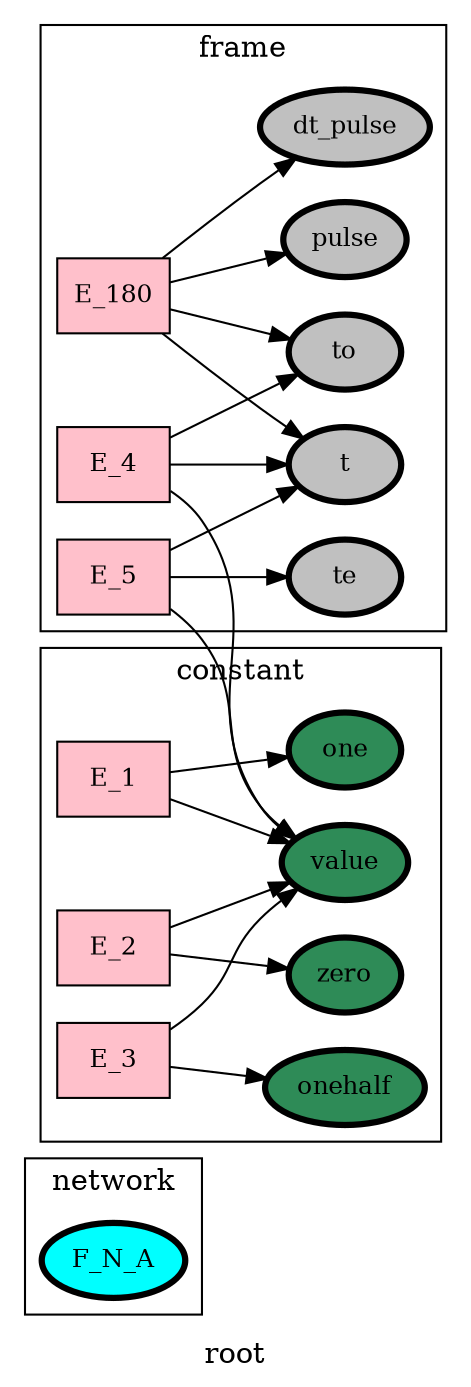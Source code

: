 digraph root {
label=root;
rankdir=LR;
subgraph cluster_root___network {
label=network;
rankdir=LR;
V_8 [fillcolor=cyan, fontsize=12, label=F_N_A, penwidth=3, style=filled];
}

subgraph cluster_root___projection {
label=projection;
rankdir=LR;
}

E_180 -> V_216  [splines=ortho];
E_180 -> V_5  [splines=ortho];
E_180 -> V_6  [splines=ortho];
E_4 -> V_1  [splines=ortho];
E_4 -> V_5  [splines=ortho];
E_5 -> V_1  [splines=ortho];
E_5 -> V_5  [splines=ortho];
subgraph cluster_root___frame {
label=frame;
rankdir=LR;
V_216 [fillcolor=grey, fontsize=12, label=dt_pulse, penwidth=3, style=filled];
V_217 [fillcolor=grey, fontsize=12, label=pulse, penwidth=3, style=filled];
V_5 [fillcolor=grey, fontsize=12, label=t, penwidth=3, style=filled];
V_6 [fillcolor=grey, fontsize=12, label=to, penwidth=3, style=filled];
V_7 [fillcolor=grey, fontsize=12, label=te, penwidth=3, style=filled];
E_180 [fillcolor=pink, fontsize=12, shape=box, style=filled];
E_180 -> V_217  [splines=ortho];
E_4 [fillcolor=pink, fontsize=12, shape=box, style=filled];
E_4 -> V_6  [splines=ortho];
E_5 [fillcolor=pink, fontsize=12, shape=box, style=filled];
E_5 -> V_7  [splines=ortho];
}

subgraph cluster_root___state {
label=state;
rankdir=LR;
}

E_1 -> V_1  [splines=ortho];
E_2 -> V_1  [splines=ortho];
E_3 -> V_1  [splines=ortho];
subgraph cluster_root___constant {
label=constant;
rankdir=LR;
V_1 [fillcolor=seagreen, fontsize=12, label=value, penwidth=3, style=filled];
V_2 [fillcolor=seagreen, fontsize=12, label=one, penwidth=3, style=filled];
V_3 [fillcolor=seagreen, fontsize=12, label=zero, penwidth=3, style=filled];
V_4 [fillcolor=seagreen, fontsize=12, label=onehalf, penwidth=3, style=filled];
E_1 [fillcolor=pink, fontsize=12, shape=box, style=filled];
E_1 -> V_2  [splines=ortho];
E_2 [fillcolor=pink, fontsize=12, shape=box, style=filled];
E_2 -> V_3  [splines=ortho];
E_3 [fillcolor=pink, fontsize=12, shape=box, style=filled];
E_3 -> V_4  [splines=ortho];
}

}
